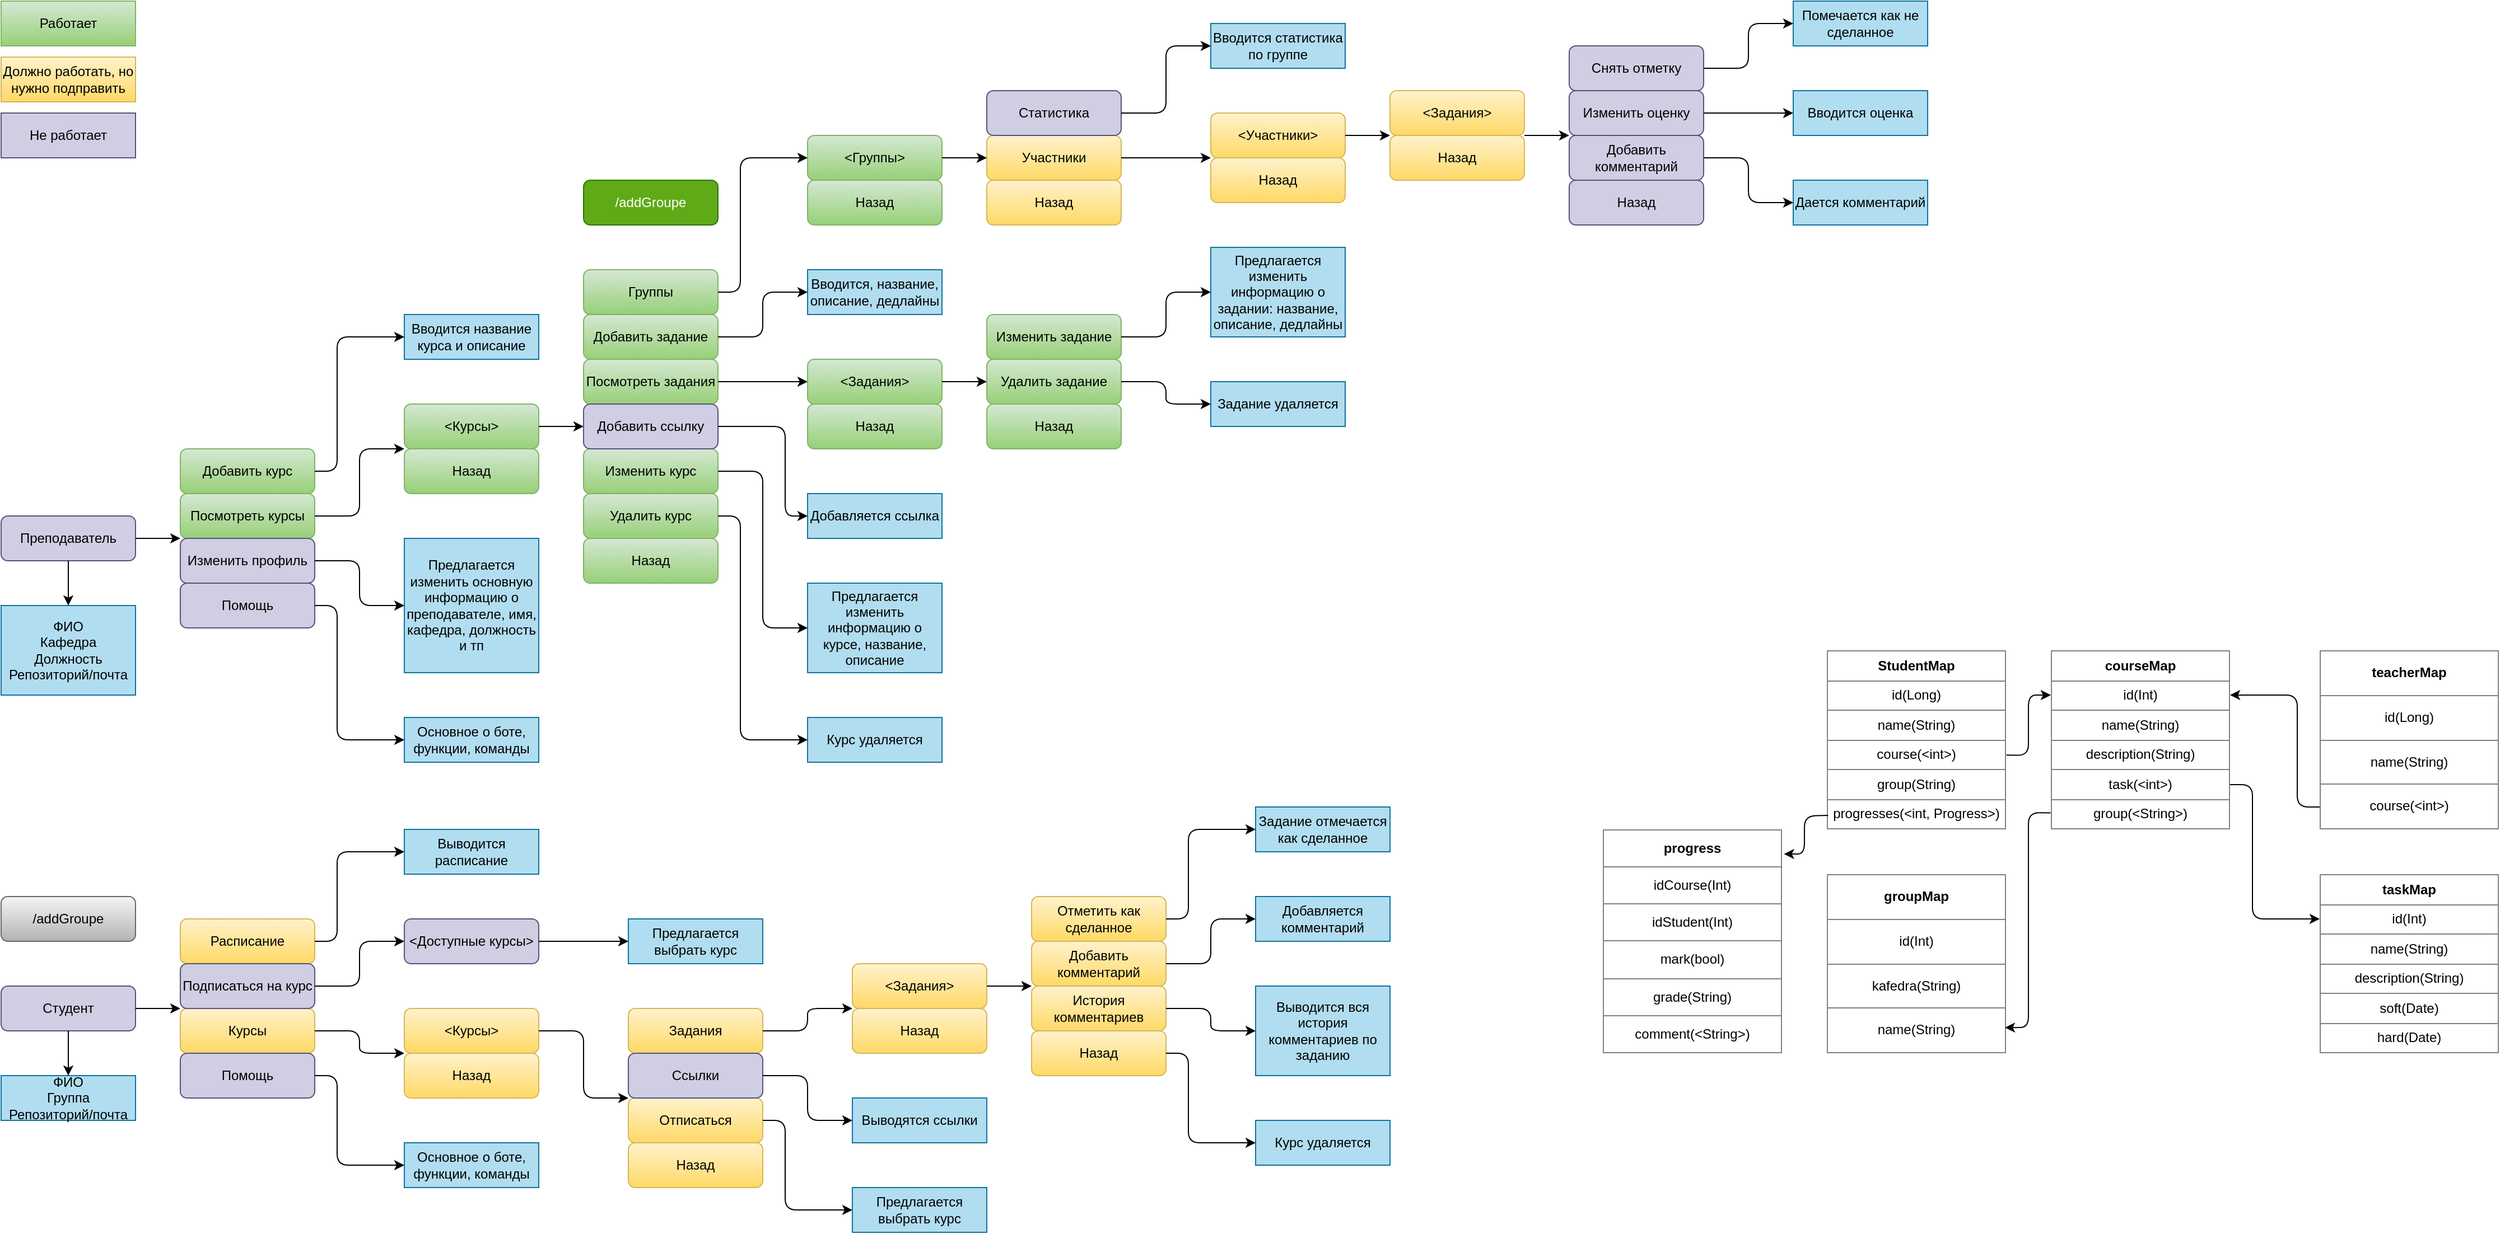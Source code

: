 <mxfile version="13.1.1" type="github"><diagram id="kApVIZ-VINCs0HzJEsBg" name="Page-1"><mxGraphModel dx="1422" dy="779" grid="1" gridSize="10" guides="1" tooltips="1" connect="1" arrows="1" fold="1" page="1" pageScale="1" pageWidth="2400" pageHeight="1200" math="0" shadow="0"><root><mxCell id="0"/><mxCell id="1" parent="0"/><mxCell id="56pcYlvd_Jjn_4akMyTI-1" value="Преподаватель" style="rounded=1;whiteSpace=wrap;html=1;fillColor=#d0cee2;strokeColor=#56517e;" parent="1" vertex="1"><mxGeometry x="40" y="500" width="120" height="40" as="geometry"/></mxCell><mxCell id="56pcYlvd_Jjn_4akMyTI-2" value="Добавить курс" style="rounded=1;whiteSpace=wrap;html=1;fillColor=#d5e8d4;strokeColor=#82b366;gradientColor=#97d077;" parent="1" vertex="1"><mxGeometry x="200" y="440" width="120" height="40" as="geometry"/></mxCell><mxCell id="56pcYlvd_Jjn_4akMyTI-3" value="Посмотреть курсы" style="rounded=1;whiteSpace=wrap;html=1;fillColor=#d5e8d4;strokeColor=#82b366;gradientColor=#97d077;" parent="1" vertex="1"><mxGeometry x="200" y="480" width="120" height="40" as="geometry"/></mxCell><mxCell id="56pcYlvd_Jjn_4akMyTI-4" value="Изменить профиль" style="rounded=1;whiteSpace=wrap;html=1;fillColor=#d0cee2;strokeColor=#56517e;" parent="1" vertex="1"><mxGeometry x="200" y="520" width="120" height="40" as="geometry"/></mxCell><mxCell id="56pcYlvd_Jjn_4akMyTI-5" value="Помощь" style="rounded=1;whiteSpace=wrap;html=1;fillColor=#d0cee2;strokeColor=#56517e;" parent="1" vertex="1"><mxGeometry x="200" y="560" width="120" height="40" as="geometry"/></mxCell><mxCell id="56pcYlvd_Jjn_4akMyTI-8" value="&amp;lt;Курсы&amp;gt;" style="rounded=1;whiteSpace=wrap;html=1;fontStyle=0;fillColor=#d5e8d4;strokeColor=#82b366;gradientColor=#97d077;" parent="1" vertex="1"><mxGeometry x="400" y="400" width="120" height="40" as="geometry"/></mxCell><mxCell id="56pcYlvd_Jjn_4akMyTI-10" value="Назад" style="rounded=1;whiteSpace=wrap;html=1;fillColor=#d5e8d4;strokeColor=#82b366;gradientColor=#97d077;" parent="1" vertex="1"><mxGeometry x="400" y="440" width="120" height="40" as="geometry"/></mxCell><mxCell id="56pcYlvd_Jjn_4akMyTI-11" value="Группы" style="rounded=1;whiteSpace=wrap;html=1;fillColor=#d5e8d4;strokeColor=#82b366;gradientColor=#97d077;" parent="1" vertex="1"><mxGeometry x="560" y="280" width="120" height="40" as="geometry"/></mxCell><mxCell id="56pcYlvd_Jjn_4akMyTI-13" value="Добавить задание" style="rounded=1;whiteSpace=wrap;html=1;fillColor=#d5e8d4;strokeColor=#82b366;gradientColor=#97d077;" parent="1" vertex="1"><mxGeometry x="560" y="320" width="120" height="40" as="geometry"/></mxCell><mxCell id="56pcYlvd_Jjn_4akMyTI-14" value="Посмотреть задания" style="rounded=1;whiteSpace=wrap;html=1;fillColor=#d5e8d4;strokeColor=#82b366;gradientColor=#97d077;" parent="1" vertex="1"><mxGeometry x="560" y="360" width="120" height="40" as="geometry"/></mxCell><mxCell id="56pcYlvd_Jjn_4akMyTI-15" value="Изменить курс" style="rounded=1;whiteSpace=wrap;html=1;fillColor=#d5e8d4;strokeColor=#82b366;gradientColor=#97d077;" parent="1" vertex="1"><mxGeometry x="560" y="440" width="120" height="40" as="geometry"/></mxCell><mxCell id="56pcYlvd_Jjn_4akMyTI-16" value="Удалить курс" style="rounded=1;whiteSpace=wrap;html=1;fillColor=#d5e8d4;strokeColor=#82b366;gradientColor=#97d077;" parent="1" vertex="1"><mxGeometry x="560" y="480" width="120" height="40" as="geometry"/></mxCell><mxCell id="56pcYlvd_Jjn_4akMyTI-17" value="Назад" style="rounded=1;whiteSpace=wrap;html=1;fillColor=#d5e8d4;strokeColor=#82b366;gradientColor=#97d077;" parent="1" vertex="1"><mxGeometry x="560" y="520" width="120" height="40" as="geometry"/></mxCell><mxCell id="56pcYlvd_Jjn_4akMyTI-18" value="Вводится название курса и описание" style="rounded=0;whiteSpace=wrap;html=1;fillColor=#b1ddf0;strokeColor=#10739e;" parent="1" vertex="1"><mxGeometry x="400" y="320" width="120" height="40" as="geometry"/></mxCell><mxCell id="56pcYlvd_Jjn_4akMyTI-20" value="Предлагается изменить основную информацию о преподавателе, имя, кафедра, должность и тп" style="rounded=0;whiteSpace=wrap;html=1;fillColor=#b1ddf0;strokeColor=#10739e;" parent="1" vertex="1"><mxGeometry x="400" y="520" width="120" height="120" as="geometry"/></mxCell><mxCell id="56pcYlvd_Jjn_4akMyTI-21" value="Основное о боте, функции, команды" style="rounded=0;whiteSpace=wrap;html=1;fillColor=#b1ddf0;strokeColor=#10739e;" parent="1" vertex="1"><mxGeometry x="400" y="680" width="120" height="40" as="geometry"/></mxCell><mxCell id="56pcYlvd_Jjn_4akMyTI-22" value="" style="endArrow=classic;html=1;exitX=1;exitY=0.5;exitDx=0;exitDy=0;" parent="1" source="56pcYlvd_Jjn_4akMyTI-1" edge="1"><mxGeometry width="50" height="50" relative="1" as="geometry"><mxPoint x="470" y="510" as="sourcePoint"/><mxPoint x="200" y="520" as="targetPoint"/></mxGeometry></mxCell><mxCell id="56pcYlvd_Jjn_4akMyTI-23" value="" style="endArrow=classic;html=1;exitX=1;exitY=0.5;exitDx=0;exitDy=0;entryX=0;entryY=0.5;entryDx=0;entryDy=0;" parent="1" source="56pcYlvd_Jjn_4akMyTI-2" target="56pcYlvd_Jjn_4akMyTI-18" edge="1"><mxGeometry width="50" height="50" relative="1" as="geometry"><mxPoint x="430" y="510" as="sourcePoint"/><mxPoint x="480" y="460" as="targetPoint"/><Array as="points"><mxPoint x="340" y="460"/><mxPoint x="340" y="340"/></Array></mxGeometry></mxCell><mxCell id="56pcYlvd_Jjn_4akMyTI-24" value="" style="endArrow=classic;html=1;exitX=1;exitY=0.5;exitDx=0;exitDy=0;entryX=0;entryY=0;entryDx=0;entryDy=0;" parent="1" source="56pcYlvd_Jjn_4akMyTI-3" target="56pcYlvd_Jjn_4akMyTI-10" edge="1"><mxGeometry width="50" height="50" relative="1" as="geometry"><mxPoint x="430" y="510" as="sourcePoint"/><mxPoint x="380" y="440" as="targetPoint"/><Array as="points"><mxPoint x="360" y="500"/><mxPoint x="360" y="440"/></Array></mxGeometry></mxCell><mxCell id="56pcYlvd_Jjn_4akMyTI-25" value="" style="endArrow=classic;html=1;exitX=1;exitY=0.5;exitDx=0;exitDy=0;entryX=0;entryY=0.5;entryDx=0;entryDy=0;" parent="1" source="56pcYlvd_Jjn_4akMyTI-4" target="56pcYlvd_Jjn_4akMyTI-20" edge="1"><mxGeometry width="50" height="50" relative="1" as="geometry"><mxPoint x="430" y="510" as="sourcePoint"/><mxPoint x="380" y="580" as="targetPoint"/><Array as="points"><mxPoint x="360" y="540"/><mxPoint x="360" y="580"/></Array></mxGeometry></mxCell><mxCell id="56pcYlvd_Jjn_4akMyTI-26" value="" style="endArrow=classic;html=1;exitX=1;exitY=0.5;exitDx=0;exitDy=0;entryX=0;entryY=0.5;entryDx=0;entryDy=0;" parent="1" source="56pcYlvd_Jjn_4akMyTI-5" target="56pcYlvd_Jjn_4akMyTI-21" edge="1"><mxGeometry width="50" height="50" relative="1" as="geometry"><mxPoint x="430" y="510" as="sourcePoint"/><mxPoint x="480" y="460" as="targetPoint"/><Array as="points"><mxPoint x="340" y="580"/><mxPoint x="340" y="700"/></Array></mxGeometry></mxCell><mxCell id="56pcYlvd_Jjn_4akMyTI-28" value="&amp;lt;Группы&amp;gt;" style="rounded=1;whiteSpace=wrap;html=1;fillColor=#d5e8d4;strokeColor=#82b366;gradientColor=#97d077;" parent="1" vertex="1"><mxGeometry x="760" y="160" width="120" height="40" as="geometry"/></mxCell><mxCell id="56pcYlvd_Jjn_4akMyTI-29" value="Назад" style="rounded=1;whiteSpace=wrap;html=1;fillColor=#d5e8d4;strokeColor=#82b366;gradientColor=#97d077;" parent="1" vertex="1"><mxGeometry x="760" y="200" width="120" height="40" as="geometry"/></mxCell><mxCell id="56pcYlvd_Jjn_4akMyTI-30" value="Вводится, название, описание, дедлайны" style="rounded=0;whiteSpace=wrap;html=1;fillColor=#b1ddf0;strokeColor=#10739e;" parent="1" vertex="1"><mxGeometry x="760" y="280" width="120" height="40" as="geometry"/></mxCell><mxCell id="56pcYlvd_Jjn_4akMyTI-31" value="&amp;lt;Задания&amp;gt;" style="rounded=1;whiteSpace=wrap;html=1;fillColor=#d5e8d4;strokeColor=#82b366;gradientColor=#97d077;" parent="1" vertex="1"><mxGeometry x="760" y="360" width="120" height="40" as="geometry"/></mxCell><mxCell id="56pcYlvd_Jjn_4akMyTI-32" value="Назад" style="rounded=1;whiteSpace=wrap;html=1;fillColor=#d5e8d4;strokeColor=#82b366;gradientColor=#97d077;" parent="1" vertex="1"><mxGeometry x="760" y="400" width="120" height="40" as="geometry"/></mxCell><mxCell id="56pcYlvd_Jjn_4akMyTI-33" value="Предлагается изменить информацию о курсе, название, описание" style="rounded=0;whiteSpace=wrap;html=1;fillColor=#b1ddf0;strokeColor=#10739e;" parent="1" vertex="1"><mxGeometry x="760" y="560" width="120" height="80" as="geometry"/></mxCell><mxCell id="56pcYlvd_Jjn_4akMyTI-34" value="Курс удаляется" style="rounded=0;whiteSpace=wrap;html=1;fillColor=#b1ddf0;strokeColor=#10739e;" parent="1" vertex="1"><mxGeometry x="760" y="680" width="120" height="40" as="geometry"/></mxCell><mxCell id="56pcYlvd_Jjn_4akMyTI-35" value="" style="endArrow=classic;html=1;exitX=1;exitY=0.5;exitDx=0;exitDy=0;" parent="1" source="56pcYlvd_Jjn_4akMyTI-8" edge="1"><mxGeometry width="50" height="50" relative="1" as="geometry"><mxPoint x="560" y="550" as="sourcePoint"/><mxPoint x="560" y="420" as="targetPoint"/></mxGeometry></mxCell><mxCell id="56pcYlvd_Jjn_4akMyTI-37" value="Участники" style="rounded=1;whiteSpace=wrap;html=1;fillColor=#fff2cc;strokeColor=#d6b656;gradientColor=#ffd966;" parent="1" vertex="1"><mxGeometry x="920" y="160" width="120" height="40" as="geometry"/></mxCell><mxCell id="56pcYlvd_Jjn_4akMyTI-38" value="Назад" style="rounded=1;whiteSpace=wrap;html=1;fillColor=#fff2cc;strokeColor=#d6b656;gradientColor=#ffd966;" parent="1" vertex="1"><mxGeometry x="920" y="200" width="120" height="40" as="geometry"/></mxCell><mxCell id="56pcYlvd_Jjn_4akMyTI-39" value="Статистика" style="rounded=1;whiteSpace=wrap;html=1;fillColor=#d0cee2;strokeColor=#56517e;" parent="1" vertex="1"><mxGeometry x="920" y="120" width="120" height="40" as="geometry"/></mxCell><mxCell id="56pcYlvd_Jjn_4akMyTI-40" value="&amp;lt;Участники&amp;gt;" style="rounded=1;whiteSpace=wrap;html=1;fillColor=#fff2cc;strokeColor=#d6b656;gradientColor=#ffd966;" parent="1" vertex="1"><mxGeometry x="1120" y="140" width="120" height="40" as="geometry"/></mxCell><mxCell id="56pcYlvd_Jjn_4akMyTI-41" value="Назад" style="rounded=1;whiteSpace=wrap;html=1;fillColor=#fff2cc;strokeColor=#d6b656;gradientColor=#ffd966;" parent="1" vertex="1"><mxGeometry x="1120" y="180" width="120" height="40" as="geometry"/></mxCell><mxCell id="56pcYlvd_Jjn_4akMyTI-42" value="&amp;lt;Задания&amp;gt;" style="rounded=1;whiteSpace=wrap;html=1;fillColor=#fff2cc;strokeColor=#d6b656;gradientColor=#ffd966;" parent="1" vertex="1"><mxGeometry x="1280" y="120" width="120" height="40" as="geometry"/></mxCell><mxCell id="56pcYlvd_Jjn_4akMyTI-43" value="Назад" style="rounded=1;whiteSpace=wrap;html=1;fillColor=#fff2cc;strokeColor=#d6b656;gradientColor=#ffd966;" parent="1" vertex="1"><mxGeometry x="1280" y="160" width="120" height="40" as="geometry"/></mxCell><mxCell id="56pcYlvd_Jjn_4akMyTI-44" value="Изменить оценку" style="rounded=1;whiteSpace=wrap;html=1;fillColor=#d0cee2;strokeColor=#56517e;" parent="1" vertex="1"><mxGeometry x="1440" y="120" width="120" height="40" as="geometry"/></mxCell><mxCell id="56pcYlvd_Jjn_4akMyTI-45" value="Назад" style="rounded=1;whiteSpace=wrap;html=1;fillColor=#d0cee2;strokeColor=#56517e;" parent="1" vertex="1"><mxGeometry x="1440" y="200" width="120" height="40" as="geometry"/></mxCell><mxCell id="56pcYlvd_Jjn_4akMyTI-46" value="Добавить комментарий" style="rounded=1;whiteSpace=wrap;html=1;fillColor=#d0cee2;strokeColor=#56517e;" parent="1" vertex="1"><mxGeometry x="1440" y="160" width="120" height="40" as="geometry"/></mxCell><mxCell id="56pcYlvd_Jjn_4akMyTI-47" value="Вводится статистика по группе" style="rounded=0;whiteSpace=wrap;html=1;fillColor=#b1ddf0;strokeColor=#10739e;" parent="1" vertex="1"><mxGeometry x="1120" y="60" width="120" height="40" as="geometry"/></mxCell><mxCell id="56pcYlvd_Jjn_4akMyTI-48" value="Вводится оценка" style="rounded=0;whiteSpace=wrap;html=1;fillColor=#b1ddf0;strokeColor=#10739e;" parent="1" vertex="1"><mxGeometry x="1640" y="120" width="120" height="40" as="geometry"/></mxCell><mxCell id="56pcYlvd_Jjn_4akMyTI-49" value="Дается комментарий" style="rounded=0;whiteSpace=wrap;html=1;fillColor=#b1ddf0;strokeColor=#10739e;" parent="1" vertex="1"><mxGeometry x="1640" y="200" width="120" height="40" as="geometry"/></mxCell><mxCell id="56pcYlvd_Jjn_4akMyTI-50" value="" style="endArrow=classic;html=1;exitX=1;exitY=0.5;exitDx=0;exitDy=0;entryX=0;entryY=0.5;entryDx=0;entryDy=0;" parent="1" source="56pcYlvd_Jjn_4akMyTI-28" target="56pcYlvd_Jjn_4akMyTI-37" edge="1"><mxGeometry width="50" height="50" relative="1" as="geometry"><mxPoint x="1120" y="400" as="sourcePoint"/><mxPoint x="1170" y="350" as="targetPoint"/></mxGeometry></mxCell><mxCell id="56pcYlvd_Jjn_4akMyTI-51" value="" style="endArrow=classic;html=1;exitX=1;exitY=0.5;exitDx=0;exitDy=0;entryX=0;entryY=0;entryDx=0;entryDy=0;" parent="1" source="56pcYlvd_Jjn_4akMyTI-37" target="56pcYlvd_Jjn_4akMyTI-41" edge="1"><mxGeometry width="50" height="50" relative="1" as="geometry"><mxPoint x="1120" y="320" as="sourcePoint"/><mxPoint x="1170" y="270" as="targetPoint"/></mxGeometry></mxCell><mxCell id="56pcYlvd_Jjn_4akMyTI-52" value="" style="endArrow=classic;html=1;exitX=1;exitY=0.5;exitDx=0;exitDy=0;entryX=0;entryY=0.5;entryDx=0;entryDy=0;" parent="1" source="56pcYlvd_Jjn_4akMyTI-39" target="56pcYlvd_Jjn_4akMyTI-47" edge="1"><mxGeometry width="50" height="50" relative="1" as="geometry"><mxPoint x="1130" y="330" as="sourcePoint"/><mxPoint x="1180" y="280" as="targetPoint"/><Array as="points"><mxPoint x="1080" y="140"/><mxPoint x="1080" y="80"/></Array></mxGeometry></mxCell><mxCell id="56pcYlvd_Jjn_4akMyTI-53" value="" style="endArrow=classic;html=1;exitX=1;exitY=0.5;exitDx=0;exitDy=0;entryX=0;entryY=0;entryDx=0;entryDy=0;" parent="1" source="56pcYlvd_Jjn_4akMyTI-40" target="56pcYlvd_Jjn_4akMyTI-43" edge="1"><mxGeometry width="50" height="50" relative="1" as="geometry"><mxPoint x="1140" y="340" as="sourcePoint"/><mxPoint x="1190" y="290" as="targetPoint"/></mxGeometry></mxCell><mxCell id="56pcYlvd_Jjn_4akMyTI-54" value="" style="endArrow=classic;html=1;entryX=0;entryY=0;entryDx=0;entryDy=0;exitX=1;exitY=0;exitDx=0;exitDy=0;" parent="1" source="56pcYlvd_Jjn_4akMyTI-43" target="56pcYlvd_Jjn_4akMyTI-46" edge="1"><mxGeometry width="50" height="50" relative="1" as="geometry"><mxPoint x="1150" y="350" as="sourcePoint"/><mxPoint x="1200" y="300" as="targetPoint"/></mxGeometry></mxCell><mxCell id="56pcYlvd_Jjn_4akMyTI-56" value="" style="endArrow=classic;html=1;entryX=0;entryY=0.5;entryDx=0;entryDy=0;exitX=1;exitY=0.5;exitDx=0;exitDy=0;" parent="1" source="56pcYlvd_Jjn_4akMyTI-46" target="56pcYlvd_Jjn_4akMyTI-49" edge="1"><mxGeometry width="50" height="50" relative="1" as="geometry"><mxPoint x="1170" y="390" as="sourcePoint"/><mxPoint x="1220" y="340" as="targetPoint"/><Array as="points"><mxPoint x="1600" y="180"/><mxPoint x="1600" y="220"/></Array></mxGeometry></mxCell><mxCell id="56pcYlvd_Jjn_4akMyTI-59" value="Изменить задание" style="rounded=1;whiteSpace=wrap;html=1;fillColor=#d5e8d4;strokeColor=#82b366;gradientColor=#97d077;" parent="1" vertex="1"><mxGeometry x="920" y="320" width="120" height="40" as="geometry"/></mxCell><mxCell id="56pcYlvd_Jjn_4akMyTI-60" value="Удалить задание" style="rounded=1;whiteSpace=wrap;html=1;fillColor=#d5e8d4;strokeColor=#82b366;gradientColor=#97d077;" parent="1" vertex="1"><mxGeometry x="920" y="360" width="120" height="40" as="geometry"/></mxCell><mxCell id="56pcYlvd_Jjn_4akMyTI-61" value="Назад" style="rounded=1;whiteSpace=wrap;html=1;fillColor=#d5e8d4;strokeColor=#82b366;gradientColor=#97d077;" parent="1" vertex="1"><mxGeometry x="920" y="400" width="120" height="40" as="geometry"/></mxCell><mxCell id="56pcYlvd_Jjn_4akMyTI-62" value="Предлагается изменить информацию о задании: название, описание, дедлайны" style="rounded=0;whiteSpace=wrap;html=1;fillColor=#b1ddf0;strokeColor=#10739e;" parent="1" vertex="1"><mxGeometry x="1120" y="260" width="120" height="80" as="geometry"/></mxCell><mxCell id="56pcYlvd_Jjn_4akMyTI-63" value="Задание удаляется" style="rounded=0;whiteSpace=wrap;html=1;fillColor=#b1ddf0;strokeColor=#10739e;" parent="1" vertex="1"><mxGeometry x="1120" y="380" width="120" height="40" as="geometry"/></mxCell><mxCell id="56pcYlvd_Jjn_4akMyTI-64" value="" style="endArrow=classic;html=1;exitX=1;exitY=0.5;exitDx=0;exitDy=0;entryX=0;entryY=0.5;entryDx=0;entryDy=0;" parent="1" source="56pcYlvd_Jjn_4akMyTI-11" target="56pcYlvd_Jjn_4akMyTI-28" edge="1"><mxGeometry width="50" height="50" relative="1" as="geometry"><mxPoint x="960" y="350" as="sourcePoint"/><mxPoint x="1010" y="300" as="targetPoint"/><Array as="points"><mxPoint x="700" y="300"/><mxPoint x="700" y="180"/></Array></mxGeometry></mxCell><mxCell id="56pcYlvd_Jjn_4akMyTI-65" value="" style="endArrow=classic;html=1;exitX=1;exitY=0.5;exitDx=0;exitDy=0;entryX=0;entryY=0.5;entryDx=0;entryDy=0;" parent="1" source="56pcYlvd_Jjn_4akMyTI-13" target="56pcYlvd_Jjn_4akMyTI-30" edge="1"><mxGeometry width="50" height="50" relative="1" as="geometry"><mxPoint x="960" y="350" as="sourcePoint"/><mxPoint x="1010" y="300" as="targetPoint"/><Array as="points"><mxPoint x="720" y="340"/><mxPoint x="720" y="300"/></Array></mxGeometry></mxCell><mxCell id="56pcYlvd_Jjn_4akMyTI-66" value="" style="endArrow=classic;html=1;exitX=1;exitY=0.5;exitDx=0;exitDy=0;entryX=0;entryY=0.5;entryDx=0;entryDy=0;" parent="1" source="56pcYlvd_Jjn_4akMyTI-14" target="56pcYlvd_Jjn_4akMyTI-31" edge="1"><mxGeometry width="50" height="50" relative="1" as="geometry"><mxPoint x="970" y="360" as="sourcePoint"/><mxPoint x="1020" y="310" as="targetPoint"/></mxGeometry></mxCell><mxCell id="56pcYlvd_Jjn_4akMyTI-67" value="" style="endArrow=classic;html=1;exitX=1;exitY=0.5;exitDx=0;exitDy=0;entryX=0;entryY=0.5;entryDx=0;entryDy=0;" parent="1" source="56pcYlvd_Jjn_4akMyTI-15" target="56pcYlvd_Jjn_4akMyTI-33" edge="1"><mxGeometry width="50" height="50" relative="1" as="geometry"><mxPoint x="980" y="450" as="sourcePoint"/><mxPoint x="1030" y="400" as="targetPoint"/><Array as="points"><mxPoint x="720" y="460"/><mxPoint x="720" y="600"/></Array></mxGeometry></mxCell><mxCell id="56pcYlvd_Jjn_4akMyTI-68" value="" style="endArrow=classic;html=1;exitX=1;exitY=0.5;exitDx=0;exitDy=0;entryX=0;entryY=0.5;entryDx=0;entryDy=0;" parent="1" source="56pcYlvd_Jjn_4akMyTI-16" target="56pcYlvd_Jjn_4akMyTI-34" edge="1"><mxGeometry width="50" height="50" relative="1" as="geometry"><mxPoint x="990" y="460" as="sourcePoint"/><mxPoint x="1040" y="410" as="targetPoint"/><Array as="points"><mxPoint x="700" y="500"/><mxPoint x="700" y="700"/></Array></mxGeometry></mxCell><mxCell id="56pcYlvd_Jjn_4akMyTI-69" value="" style="endArrow=classic;html=1;exitX=1;exitY=0.5;exitDx=0;exitDy=0;entryX=0;entryY=0.5;entryDx=0;entryDy=0;" parent="1" source="56pcYlvd_Jjn_4akMyTI-31" target="56pcYlvd_Jjn_4akMyTI-60" edge="1"><mxGeometry width="50" height="50" relative="1" as="geometry"><mxPoint x="1000" y="390" as="sourcePoint"/><mxPoint x="1050" y="340" as="targetPoint"/></mxGeometry></mxCell><mxCell id="56pcYlvd_Jjn_4akMyTI-70" value="" style="endArrow=classic;html=1;entryX=0;entryY=0.5;entryDx=0;entryDy=0;exitX=1;exitY=0.5;exitDx=0;exitDy=0;" parent="1" source="56pcYlvd_Jjn_4akMyTI-59" target="56pcYlvd_Jjn_4akMyTI-62" edge="1"><mxGeometry width="50" height="50" relative="1" as="geometry"><mxPoint x="1010" y="400" as="sourcePoint"/><mxPoint x="1060" y="350" as="targetPoint"/><Array as="points"><mxPoint x="1080" y="340"/><mxPoint x="1080" y="300"/></Array></mxGeometry></mxCell><mxCell id="56pcYlvd_Jjn_4akMyTI-71" value="" style="endArrow=classic;html=1;entryX=0;entryY=0.5;entryDx=0;entryDy=0;exitX=1;exitY=0.5;exitDx=0;exitDy=0;" parent="1" source="56pcYlvd_Jjn_4akMyTI-60" target="56pcYlvd_Jjn_4akMyTI-63" edge="1"><mxGeometry width="50" height="50" relative="1" as="geometry"><mxPoint x="1020" y="410" as="sourcePoint"/><mxPoint x="1070" y="360" as="targetPoint"/><Array as="points"><mxPoint x="1080" y="380"/><mxPoint x="1080" y="400"/></Array></mxGeometry></mxCell><mxCell id="56pcYlvd_Jjn_4akMyTI-72" value="Студент" style="rounded=1;whiteSpace=wrap;html=1;fillColor=#d0cee2;strokeColor=#56517e;" parent="1" vertex="1"><mxGeometry x="40" y="920" width="120" height="40" as="geometry"/></mxCell><mxCell id="56pcYlvd_Jjn_4akMyTI-76" value="Добавить ссылку" style="rounded=1;whiteSpace=wrap;html=1;fillColor=#d0cee2;strokeColor=#56517e;" parent="1" vertex="1"><mxGeometry x="560" y="400" width="120" height="40" as="geometry"/></mxCell><mxCell id="56pcYlvd_Jjn_4akMyTI-77" value="ФИО&lt;br&gt;Кафедра&lt;br&gt;Должность&lt;br&gt;Репозиторий/почта" style="rounded=0;whiteSpace=wrap;html=1;fillColor=#b1ddf0;strokeColor=#10739e;" parent="1" vertex="1"><mxGeometry x="40" y="580" width="120" height="80" as="geometry"/></mxCell><mxCell id="56pcYlvd_Jjn_4akMyTI-78" value="ФИО&lt;br&gt;Группа&lt;br&gt;Репозиторий/почта" style="rounded=0;whiteSpace=wrap;html=1;fillColor=#b1ddf0;strokeColor=#10739e;" parent="1" vertex="1"><mxGeometry x="40" y="1000" width="120" height="40" as="geometry"/></mxCell><mxCell id="56pcYlvd_Jjn_4akMyTI-79" value="" style="endArrow=classic;html=1;exitX=0.5;exitY=1;exitDx=0;exitDy=0;entryX=0.5;entryY=0;entryDx=0;entryDy=0;" parent="1" source="56pcYlvd_Jjn_4akMyTI-1" target="56pcYlvd_Jjn_4akMyTI-77" edge="1"><mxGeometry width="50" height="50" relative="1" as="geometry"><mxPoint x="170" y="530" as="sourcePoint"/><mxPoint x="210" y="530" as="targetPoint"/></mxGeometry></mxCell><mxCell id="56pcYlvd_Jjn_4akMyTI-80" value="" style="endArrow=classic;html=1;exitX=0.5;exitY=1;exitDx=0;exitDy=0;" parent="1" source="56pcYlvd_Jjn_4akMyTI-72" target="56pcYlvd_Jjn_4akMyTI-78" edge="1"><mxGeometry width="50" height="50" relative="1" as="geometry"><mxPoint x="70" y="820" as="sourcePoint"/><mxPoint x="160" y="820" as="targetPoint"/></mxGeometry></mxCell><mxCell id="56pcYlvd_Jjn_4akMyTI-81" value="Расписание" style="rounded=1;whiteSpace=wrap;html=1;fillColor=#fff2cc;strokeColor=#d6b656;gradientColor=#ffd966;" parent="1" vertex="1"><mxGeometry x="200" y="860" width="120" height="40" as="geometry"/></mxCell><mxCell id="56pcYlvd_Jjn_4akMyTI-82" value="Курсы" style="rounded=1;whiteSpace=wrap;html=1;fillColor=#fff2cc;strokeColor=#d6b656;gradientColor=#ffd966;" parent="1" vertex="1"><mxGeometry x="200" y="940" width="120" height="40" as="geometry"/></mxCell><mxCell id="56pcYlvd_Jjn_4akMyTI-83" value="Подписаться на курс" style="rounded=1;whiteSpace=wrap;html=1;fillColor=#d0cee2;strokeColor=#56517e;" parent="1" vertex="1"><mxGeometry x="200" y="900" width="120" height="40" as="geometry"/></mxCell><mxCell id="56pcYlvd_Jjn_4akMyTI-84" value="Помощь" style="rounded=1;whiteSpace=wrap;html=1;fillColor=#d0cee2;strokeColor=#56517e;" parent="1" vertex="1"><mxGeometry x="200" y="980" width="120" height="40" as="geometry"/></mxCell><mxCell id="56pcYlvd_Jjn_4akMyTI-86" value="Выводится расписание" style="rounded=0;whiteSpace=wrap;html=1;fillColor=#b1ddf0;strokeColor=#10739e;" parent="1" vertex="1"><mxGeometry x="400" y="780" width="120" height="40" as="geometry"/></mxCell><mxCell id="56pcYlvd_Jjn_4akMyTI-88" value="&amp;lt;Курсы&amp;gt;" style="rounded=1;whiteSpace=wrap;html=1;fontStyle=0;fillColor=#fff2cc;strokeColor=#d6b656;gradientColor=#ffd966;" parent="1" vertex="1"><mxGeometry x="400" y="940" width="120" height="40" as="geometry"/></mxCell><mxCell id="56pcYlvd_Jjn_4akMyTI-89" value="Назад" style="rounded=1;whiteSpace=wrap;html=1;fillColor=#fff2cc;strokeColor=#d6b656;gradientColor=#ffd966;" parent="1" vertex="1"><mxGeometry x="400" y="980" width="120" height="40" as="geometry"/></mxCell><mxCell id="56pcYlvd_Jjn_4akMyTI-90" value="Задания" style="rounded=1;whiteSpace=wrap;html=1;fontStyle=0;fillColor=#fff2cc;strokeColor=#d6b656;gradientColor=#ffd966;" parent="1" vertex="1"><mxGeometry x="600" y="940" width="120" height="40" as="geometry"/></mxCell><mxCell id="56pcYlvd_Jjn_4akMyTI-91" value="Отписаться" style="rounded=1;whiteSpace=wrap;html=1;fillColor=#fff2cc;strokeColor=#d6b656;gradientColor=#ffd966;" parent="1" vertex="1"><mxGeometry x="600" y="1020" width="120" height="40" as="geometry"/></mxCell><mxCell id="56pcYlvd_Jjn_4akMyTI-92" value="Назад" style="rounded=1;whiteSpace=wrap;html=1;fillColor=#fff2cc;strokeColor=#d6b656;gradientColor=#ffd966;" parent="1" vertex="1"><mxGeometry x="600" y="1060" width="120" height="40" as="geometry"/></mxCell><mxCell id="56pcYlvd_Jjn_4akMyTI-94" value="&amp;lt;Доступные курсы&amp;gt;" style="rounded=1;whiteSpace=wrap;html=1;fontStyle=0;fillColor=#d0cee2;strokeColor=#56517e;" parent="1" vertex="1"><mxGeometry x="400" y="860" width="120" height="40" as="geometry"/></mxCell><mxCell id="56pcYlvd_Jjn_4akMyTI-95" value="Ссылки" style="rounded=1;whiteSpace=wrap;html=1;fontStyle=0;fillColor=#d0cee2;strokeColor=#56517e;" parent="1" vertex="1"><mxGeometry x="600" y="980" width="120" height="40" as="geometry"/></mxCell><mxCell id="56pcYlvd_Jjn_4akMyTI-96" value="Предлагается выбрать курс" style="rounded=0;whiteSpace=wrap;html=1;fillColor=#b1ddf0;strokeColor=#10739e;" parent="1" vertex="1"><mxGeometry x="600" y="860" width="120" height="40" as="geometry"/></mxCell><mxCell id="56pcYlvd_Jjn_4akMyTI-97" value="Основное о боте, функции, команды" style="rounded=0;whiteSpace=wrap;html=1;fillColor=#b1ddf0;strokeColor=#10739e;" parent="1" vertex="1"><mxGeometry x="400" y="1060" width="120" height="40" as="geometry"/></mxCell><mxCell id="56pcYlvd_Jjn_4akMyTI-98" value="" style="endArrow=classic;html=1;exitX=1;exitY=0.5;exitDx=0;exitDy=0;" parent="1" source="56pcYlvd_Jjn_4akMyTI-72" edge="1"><mxGeometry width="50" height="50" relative="1" as="geometry"><mxPoint x="350" y="960" as="sourcePoint"/><mxPoint x="200" y="940" as="targetPoint"/></mxGeometry></mxCell><mxCell id="56pcYlvd_Jjn_4akMyTI-99" value="" style="endArrow=classic;html=1;exitX=1;exitY=0.5;exitDx=0;exitDy=0;entryX=0;entryY=0.5;entryDx=0;entryDy=0;" parent="1" source="56pcYlvd_Jjn_4akMyTI-81" target="56pcYlvd_Jjn_4akMyTI-86" edge="1"><mxGeometry width="50" height="50" relative="1" as="geometry"><mxPoint x="170" y="950" as="sourcePoint"/><mxPoint x="210" y="950" as="targetPoint"/><Array as="points"><mxPoint x="340" y="880"/><mxPoint x="340" y="800"/></Array></mxGeometry></mxCell><mxCell id="56pcYlvd_Jjn_4akMyTI-100" value="" style="endArrow=classic;html=1;exitX=1;exitY=0.5;exitDx=0;exitDy=0;entryX=0;entryY=0.5;entryDx=0;entryDy=0;" parent="1" source="56pcYlvd_Jjn_4akMyTI-83" target="56pcYlvd_Jjn_4akMyTI-94" edge="1"><mxGeometry width="50" height="50" relative="1" as="geometry"><mxPoint x="180" y="960" as="sourcePoint"/><mxPoint x="220" y="960" as="targetPoint"/><Array as="points"><mxPoint x="360" y="920"/><mxPoint x="360" y="880"/></Array></mxGeometry></mxCell><mxCell id="56pcYlvd_Jjn_4akMyTI-101" value="" style="endArrow=classic;html=1;exitX=1;exitY=0.5;exitDx=0;exitDy=0;entryX=0;entryY=0;entryDx=0;entryDy=0;" parent="1" source="56pcYlvd_Jjn_4akMyTI-82" target="56pcYlvd_Jjn_4akMyTI-89" edge="1"><mxGeometry width="50" height="50" relative="1" as="geometry"><mxPoint x="190" y="970" as="sourcePoint"/><mxPoint x="230" y="970" as="targetPoint"/><Array as="points"><mxPoint x="360" y="960"/><mxPoint x="360" y="980"/></Array></mxGeometry></mxCell><mxCell id="56pcYlvd_Jjn_4akMyTI-102" value="" style="endArrow=classic;html=1;exitX=1;exitY=0.5;exitDx=0;exitDy=0;entryX=0;entryY=0.5;entryDx=0;entryDy=0;" parent="1" source="56pcYlvd_Jjn_4akMyTI-84" target="56pcYlvd_Jjn_4akMyTI-97" edge="1"><mxGeometry width="50" height="50" relative="1" as="geometry"><mxPoint x="200" y="980" as="sourcePoint"/><mxPoint x="240" y="980" as="targetPoint"/><Array as="points"><mxPoint x="340" y="1000"/><mxPoint x="340" y="1080"/></Array></mxGeometry></mxCell><mxCell id="56pcYlvd_Jjn_4akMyTI-103" value="" style="endArrow=classic;html=1;exitX=1;exitY=0.5;exitDx=0;exitDy=0;entryX=0;entryY=0.5;entryDx=0;entryDy=0;" parent="1" source="56pcYlvd_Jjn_4akMyTI-94" target="56pcYlvd_Jjn_4akMyTI-96" edge="1"><mxGeometry width="50" height="50" relative="1" as="geometry"><mxPoint x="210" y="990" as="sourcePoint"/><mxPoint x="250" y="990" as="targetPoint"/></mxGeometry></mxCell><mxCell id="56pcYlvd_Jjn_4akMyTI-104" value="Выводятся ссылки" style="rounded=0;whiteSpace=wrap;html=1;fillColor=#b1ddf0;strokeColor=#10739e;" parent="1" vertex="1"><mxGeometry x="800" y="1020" width="120" height="40" as="geometry"/></mxCell><mxCell id="56pcYlvd_Jjn_4akMyTI-105" value="Предлагается выбрать курс" style="rounded=0;whiteSpace=wrap;html=1;fillColor=#b1ddf0;strokeColor=#10739e;" parent="1" vertex="1"><mxGeometry x="800" y="1100" width="120" height="40" as="geometry"/></mxCell><mxCell id="56pcYlvd_Jjn_4akMyTI-106" value="&amp;lt;Задания&amp;gt;" style="rounded=1;whiteSpace=wrap;html=1;fillColor=#fff2cc;strokeColor=#d6b656;gradientColor=#ffd966;" parent="1" vertex="1"><mxGeometry x="800" y="900" width="120" height="40" as="geometry"/></mxCell><mxCell id="56pcYlvd_Jjn_4akMyTI-107" value="Назад" style="rounded=1;whiteSpace=wrap;html=1;fillColor=#fff2cc;strokeColor=#d6b656;gradientColor=#ffd966;" parent="1" vertex="1"><mxGeometry x="800" y="940" width="120" height="40" as="geometry"/></mxCell><mxCell id="56pcYlvd_Jjn_4akMyTI-108" value="Добавить комментарий" style="rounded=1;whiteSpace=wrap;html=1;fillColor=#fff2cc;strokeColor=#d6b656;gradientColor=#ffd966;" parent="1" vertex="1"><mxGeometry x="960" y="880" width="120" height="40" as="geometry"/></mxCell><mxCell id="56pcYlvd_Jjn_4akMyTI-109" value="Назад" style="rounded=1;whiteSpace=wrap;html=1;fillColor=#fff2cc;strokeColor=#d6b656;gradientColor=#ffd966;" parent="1" vertex="1"><mxGeometry x="960" y="960" width="120" height="40" as="geometry"/></mxCell><mxCell id="56pcYlvd_Jjn_4akMyTI-110" value="Отметить как сделанное" style="rounded=1;whiteSpace=wrap;html=1;fillColor=#fff2cc;strokeColor=#d6b656;gradientColor=#ffd966;" parent="1" vertex="1"><mxGeometry x="960" y="840" width="120" height="40" as="geometry"/></mxCell><mxCell id="56pcYlvd_Jjn_4akMyTI-111" value="История комментариев" style="rounded=1;whiteSpace=wrap;html=1;fillColor=#fff2cc;strokeColor=#d6b656;gradientColor=#ffd966;" parent="1" vertex="1"><mxGeometry x="960" y="920" width="120" height="40" as="geometry"/></mxCell><mxCell id="56pcYlvd_Jjn_4akMyTI-112" value="" style="endArrow=classic;html=1;exitX=1;exitY=0.5;exitDx=0;exitDy=0;entryX=0;entryY=1;entryDx=0;entryDy=0;" parent="1" source="56pcYlvd_Jjn_4akMyTI-88" target="56pcYlvd_Jjn_4akMyTI-95" edge="1"><mxGeometry width="50" height="50" relative="1" as="geometry"><mxPoint x="610" y="990" as="sourcePoint"/><mxPoint x="660" y="940" as="targetPoint"/><Array as="points"><mxPoint x="560" y="960"/><mxPoint x="560" y="1020"/></Array></mxGeometry></mxCell><mxCell id="56pcYlvd_Jjn_4akMyTI-113" value="" style="endArrow=classic;html=1;entryX=0;entryY=0;entryDx=0;entryDy=0;" parent="1" target="56pcYlvd_Jjn_4akMyTI-107" edge="1"><mxGeometry width="50" height="50" relative="1" as="geometry"><mxPoint x="720" y="960" as="sourcePoint"/><mxPoint x="660" y="940" as="targetPoint"/><Array as="points"><mxPoint x="760" y="960"/><mxPoint x="760" y="940"/></Array></mxGeometry></mxCell><mxCell id="56pcYlvd_Jjn_4akMyTI-114" value="" style="endArrow=classic;html=1;exitX=1;exitY=0.5;exitDx=0;exitDy=0;entryX=0;entryY=0.5;entryDx=0;entryDy=0;" parent="1" source="56pcYlvd_Jjn_4akMyTI-95" target="56pcYlvd_Jjn_4akMyTI-104" edge="1"><mxGeometry width="50" height="50" relative="1" as="geometry"><mxPoint x="590" y="990" as="sourcePoint"/><mxPoint x="640" y="940" as="targetPoint"/><Array as="points"><mxPoint x="760" y="1000"/><mxPoint x="760" y="1040"/></Array></mxGeometry></mxCell><mxCell id="56pcYlvd_Jjn_4akMyTI-115" value="" style="endArrow=classic;html=1;entryX=0;entryY=0.5;entryDx=0;entryDy=0;exitX=1;exitY=0.5;exitDx=0;exitDy=0;" parent="1" source="56pcYlvd_Jjn_4akMyTI-91" target="56pcYlvd_Jjn_4akMyTI-105" edge="1"><mxGeometry width="50" height="50" relative="1" as="geometry"><mxPoint x="590" y="990" as="sourcePoint"/><mxPoint x="640" y="940" as="targetPoint"/><Array as="points"><mxPoint x="740" y="1040"/><mxPoint x="740" y="1120"/></Array></mxGeometry></mxCell><mxCell id="56pcYlvd_Jjn_4akMyTI-116" value="" style="endArrow=classic;html=1;entryX=0;entryY=1;entryDx=0;entryDy=0;exitX=1;exitY=0.5;exitDx=0;exitDy=0;" parent="1" source="56pcYlvd_Jjn_4akMyTI-106" target="56pcYlvd_Jjn_4akMyTI-108" edge="1"><mxGeometry width="50" height="50" relative="1" as="geometry"><mxPoint x="590" y="990" as="sourcePoint"/><mxPoint x="640" y="940" as="targetPoint"/></mxGeometry></mxCell><mxCell id="56pcYlvd_Jjn_4akMyTI-117" value="Задание отмечается как сделанное" style="rounded=0;whiteSpace=wrap;html=1;fillColor=#b1ddf0;strokeColor=#10739e;" parent="1" vertex="1"><mxGeometry x="1160" y="760" width="120" height="40" as="geometry"/></mxCell><mxCell id="56pcYlvd_Jjn_4akMyTI-118" value="Добавляется комментарий" style="rounded=0;whiteSpace=wrap;html=1;fillColor=#b1ddf0;strokeColor=#10739e;" parent="1" vertex="1"><mxGeometry x="1160" y="840" width="120" height="40" as="geometry"/></mxCell><mxCell id="56pcYlvd_Jjn_4akMyTI-119" value="Выводится вся история комментариев по заданию" style="rounded=0;whiteSpace=wrap;html=1;fillColor=#b1ddf0;strokeColor=#10739e;" parent="1" vertex="1"><mxGeometry x="1160" y="920" width="120" height="80" as="geometry"/></mxCell><mxCell id="56pcYlvd_Jjn_4akMyTI-120" value="Курс удаляется" style="rounded=0;whiteSpace=wrap;html=1;fillColor=#b1ddf0;strokeColor=#10739e;" parent="1" vertex="1"><mxGeometry x="1160" y="1040" width="120" height="40" as="geometry"/></mxCell><mxCell id="56pcYlvd_Jjn_4akMyTI-121" value="Снять отметку" style="rounded=1;whiteSpace=wrap;html=1;fillColor=#d0cee2;strokeColor=#56517e;" parent="1" vertex="1"><mxGeometry x="1440" y="80" width="120" height="40" as="geometry"/></mxCell><mxCell id="56pcYlvd_Jjn_4akMyTI-122" value="Помечается как не сделанное" style="rounded=0;whiteSpace=wrap;html=1;fillColor=#b1ddf0;strokeColor=#10739e;" parent="1" vertex="1"><mxGeometry x="1640" y="40" width="120" height="40" as="geometry"/></mxCell><mxCell id="56pcYlvd_Jjn_4akMyTI-123" value="" style="endArrow=classic;html=1;entryX=0;entryY=0.5;entryDx=0;entryDy=0;exitX=1;exitY=0.5;exitDx=0;exitDy=0;" parent="1" source="56pcYlvd_Jjn_4akMyTI-44" target="56pcYlvd_Jjn_4akMyTI-48" edge="1"><mxGeometry width="50" height="50" relative="1" as="geometry"><mxPoint x="1680" y="240" as="sourcePoint"/><mxPoint x="1730" y="190" as="targetPoint"/></mxGeometry></mxCell><mxCell id="56pcYlvd_Jjn_4akMyTI-124" value="" style="endArrow=classic;html=1;entryX=0;entryY=0.5;entryDx=0;entryDy=0;exitX=1;exitY=0.5;exitDx=0;exitDy=0;" parent="1" source="56pcYlvd_Jjn_4akMyTI-121" target="56pcYlvd_Jjn_4akMyTI-122" edge="1"><mxGeometry width="50" height="50" relative="1" as="geometry"><mxPoint x="1680" y="240" as="sourcePoint"/><mxPoint x="1730" y="190" as="targetPoint"/><Array as="points"><mxPoint x="1600" y="100"/><mxPoint x="1600" y="60"/></Array></mxGeometry></mxCell><mxCell id="56pcYlvd_Jjn_4akMyTI-125" value="" style="endArrow=classic;html=1;entryX=0;entryY=0.5;entryDx=0;entryDy=0;exitX=1;exitY=0.5;exitDx=0;exitDy=0;" parent="1" source="56pcYlvd_Jjn_4akMyTI-110" target="56pcYlvd_Jjn_4akMyTI-117" edge="1"><mxGeometry width="50" height="50" relative="1" as="geometry"><mxPoint x="1260" y="990" as="sourcePoint"/><mxPoint x="1310" y="940" as="targetPoint"/><Array as="points"><mxPoint x="1100" y="860"/><mxPoint x="1100" y="780"/></Array></mxGeometry></mxCell><mxCell id="56pcYlvd_Jjn_4akMyTI-126" value="" style="endArrow=classic;html=1;exitX=1;exitY=0.5;exitDx=0;exitDy=0;entryX=0;entryY=0.5;entryDx=0;entryDy=0;" parent="1" source="56pcYlvd_Jjn_4akMyTI-108" target="56pcYlvd_Jjn_4akMyTI-118" edge="1"><mxGeometry width="50" height="50" relative="1" as="geometry"><mxPoint x="1270" y="1000" as="sourcePoint"/><mxPoint x="1320" y="950" as="targetPoint"/><Array as="points"><mxPoint x="1120" y="900"/><mxPoint x="1120" y="860"/></Array></mxGeometry></mxCell><mxCell id="56pcYlvd_Jjn_4akMyTI-127" value="" style="endArrow=classic;html=1;exitX=1;exitY=0.5;exitDx=0;exitDy=0;entryX=0;entryY=0.5;entryDx=0;entryDy=0;" parent="1" source="56pcYlvd_Jjn_4akMyTI-111" target="56pcYlvd_Jjn_4akMyTI-119" edge="1"><mxGeometry width="50" height="50" relative="1" as="geometry"><mxPoint x="1280" y="1010" as="sourcePoint"/><mxPoint x="1330" y="960" as="targetPoint"/><Array as="points"><mxPoint x="1120" y="940"/><mxPoint x="1120" y="960"/></Array></mxGeometry></mxCell><mxCell id="56pcYlvd_Jjn_4akMyTI-128" value="" style="endArrow=classic;html=1;exitX=1;exitY=0.5;exitDx=0;exitDy=0;entryX=0;entryY=0.5;entryDx=0;entryDy=0;" parent="1" source="56pcYlvd_Jjn_4akMyTI-109" target="56pcYlvd_Jjn_4akMyTI-120" edge="1"><mxGeometry width="50" height="50" relative="1" as="geometry"><mxPoint x="1290" y="1020" as="sourcePoint"/><mxPoint x="1340" y="970" as="targetPoint"/><Array as="points"><mxPoint x="1100" y="980"/><mxPoint x="1100" y="1060"/></Array></mxGeometry></mxCell><mxCell id="56pcYlvd_Jjn_4akMyTI-129" value="Добавляется ссылка" style="rounded=0;whiteSpace=wrap;html=1;fillColor=#b1ddf0;strokeColor=#10739e;" parent="1" vertex="1"><mxGeometry x="760" y="480" width="120" height="40" as="geometry"/></mxCell><mxCell id="56pcYlvd_Jjn_4akMyTI-130" value="" style="endArrow=classic;html=1;entryX=0;entryY=0.5;entryDx=0;entryDy=0;exitX=1;exitY=0.5;exitDx=0;exitDy=0;" parent="1" source="56pcYlvd_Jjn_4akMyTI-76" target="56pcYlvd_Jjn_4akMyTI-129" edge="1"><mxGeometry width="50" height="50" relative="1" as="geometry"><mxPoint x="690" y="570" as="sourcePoint"/><mxPoint x="740" y="520" as="targetPoint"/><Array as="points"><mxPoint x="740" y="420"/><mxPoint x="740" y="500"/></Array></mxGeometry></mxCell><mxCell id="nqxC7ij51S6-aFG2_-bZ-1" value="/addGroupe" style="rounded=1;whiteSpace=wrap;html=1;fillColor=#60a917;strokeColor=#2D7600;fontColor=#ffffff;" parent="1" vertex="1"><mxGeometry x="560" y="200" width="120" height="40" as="geometry"/></mxCell><mxCell id="P24UA4-eekCtClfzkqvG-1" value="/addGroupe" style="rounded=1;whiteSpace=wrap;html=1;gradientColor=#b3b3b3;fillColor=#f5f5f5;strokeColor=#666666;" parent="1" vertex="1"><mxGeometry x="40" y="840" width="120" height="40" as="geometry"/></mxCell><mxCell id="P24UA4-eekCtClfzkqvG-2" value="Работает" style="rounded=0;whiteSpace=wrap;html=1;gradientColor=#97d077;fillColor=#d5e8d4;strokeColor=#82b366;" parent="1" vertex="1"><mxGeometry x="40" y="40" width="120" height="40" as="geometry"/></mxCell><mxCell id="P24UA4-eekCtClfzkqvG-3" value="Должно работать, но нужно подправить" style="rounded=0;whiteSpace=wrap;html=1;gradientColor=#ffd966;fillColor=#fff2cc;strokeColor=#d6b656;" parent="1" vertex="1"><mxGeometry x="40" y="90" width="120" height="40" as="geometry"/></mxCell><mxCell id="P24UA4-eekCtClfzkqvG-4" value="Не работает" style="rounded=0;whiteSpace=wrap;html=1;fillColor=#d0cee2;strokeColor=#56517e;" parent="1" vertex="1"><mxGeometry x="40" y="140" width="120" height="40" as="geometry"/></mxCell><mxCell id="P24UA4-eekCtClfzkqvG-24" value="&lt;table border=&quot;1&quot; width=&quot;100%&quot; cellpadding=&quot;4&quot; style=&quot;width: 100% ; height: 100% ; border-collapse: collapse&quot;&gt;&lt;tbody&gt;&lt;tr&gt;&lt;th align=&quot;center&quot;&gt;&lt;b style=&quot;white-space: normal&quot;&gt;teacherMap&lt;/b&gt;&lt;br&gt;&lt;/th&gt;&lt;/tr&gt;&lt;tr&gt;&lt;td align=&quot;center&quot;&gt;&lt;div style=&quot;white-space: normal&quot;&gt;id(Long)&lt;/div&gt;&lt;/td&gt;&lt;/tr&gt;&lt;tr&gt;&lt;td align=&quot;center&quot;&gt;&lt;div style=&quot;white-space: normal&quot;&gt;&lt;div&gt;name(String)&lt;/div&gt;&lt;/div&gt;&lt;/td&gt;&lt;/tr&gt;&lt;tr&gt;&lt;td&gt;&lt;span style=&quot;white-space: normal&quot;&gt;course(&amp;lt;int&amp;gt;)&lt;/span&gt;&lt;br&gt;&lt;/td&gt;&lt;/tr&gt;&lt;/tbody&gt;&lt;/table&gt;" style="text;html=1;strokeColor=none;fillColor=none;overflow=fill;align=center;" parent="1" vertex="1"><mxGeometry x="2110" y="620" width="160" height="160" as="geometry"/></mxCell><mxCell id="P24UA4-eekCtClfzkqvG-26" value="&lt;table border=&quot;1&quot; width=&quot;100%&quot; cellpadding=&quot;4&quot; style=&quot;width: 100% ; height: 100% ; border-collapse: collapse&quot;&gt;&lt;tbody&gt;&lt;tr&gt;&lt;th align=&quot;center&quot;&gt;&lt;b style=&quot;white-space: normal&quot;&gt;StudentMap&lt;/b&gt;&lt;/th&gt;&lt;/tr&gt;&lt;tr&gt;&lt;td align=&quot;center&quot;&gt;&lt;div style=&quot;white-space: normal&quot;&gt;id(Long)&lt;/div&gt;&lt;/td&gt;&lt;/tr&gt;&lt;tr&gt;&lt;td align=&quot;center&quot;&gt;&lt;div style=&quot;white-space: normal&quot;&gt;&lt;div&gt;name(String)&lt;/div&gt;&lt;/div&gt;&lt;/td&gt;&lt;/tr&gt;&lt;tr&gt;&lt;td&gt;&lt;div style=&quot;white-space: normal&quot;&gt;&lt;span&gt;course(&amp;lt;int&amp;gt;)&lt;/span&gt;&lt;br&gt;&lt;/div&gt;&lt;/td&gt;&lt;/tr&gt;&lt;tr&gt;&lt;td&gt;&lt;span style=&quot;white-space: normal&quot;&gt;group(String)&lt;/span&gt;&lt;/td&gt;&lt;/tr&gt;&lt;tr&gt;&lt;td&gt;&lt;span style=&quot;white-space: normal&quot;&gt;progresses(&amp;lt;int, Progress&amp;gt;)&lt;/span&gt;&lt;br&gt;&lt;/td&gt;&lt;/tr&gt;&lt;/tbody&gt;&lt;/table&gt;" style="text;html=1;strokeColor=none;fillColor=none;overflow=fill;align=center;" parent="1" vertex="1"><mxGeometry x="1670" y="620" width="160" height="160" as="geometry"/></mxCell><mxCell id="P24UA4-eekCtClfzkqvG-27" value="&lt;table border=&quot;1&quot; width=&quot;100%&quot; cellpadding=&quot;4&quot; style=&quot;width: 100% ; height: 100% ; border-collapse: collapse&quot;&gt;&lt;tbody&gt;&lt;tr&gt;&lt;th align=&quot;center&quot;&gt;&lt;b style=&quot;white-space: normal&quot;&gt;courseMap&lt;/b&gt;&lt;br&gt;&lt;/th&gt;&lt;/tr&gt;&lt;tr&gt;&lt;td align=&quot;center&quot;&gt;&lt;div style=&quot;white-space: normal&quot;&gt;id(Int)&lt;/div&gt;&lt;/td&gt;&lt;/tr&gt;&lt;tr&gt;&lt;td align=&quot;center&quot;&gt;&lt;div style=&quot;white-space: normal&quot;&gt;&lt;div&gt;name(String)&lt;/div&gt;&lt;/div&gt;&lt;/td&gt;&lt;/tr&gt;&lt;tr&gt;&lt;td&gt;&lt;div style=&quot;white-space: normal&quot;&gt;&lt;span style=&quot;white-space: nowrap&quot;&gt;description(String)&lt;/span&gt;&lt;/div&gt;&lt;/td&gt;&lt;/tr&gt;&lt;tr&gt;&lt;td&gt;&lt;span style=&quot;white-space: normal&quot;&gt;task(&amp;lt;int&amp;gt;)&lt;/span&gt;&lt;br style=&quot;white-space: normal&quot;&gt;&lt;/td&gt;&lt;/tr&gt;&lt;tr&gt;&lt;td&gt;&lt;span style=&quot;white-space: normal&quot;&gt;group(&amp;lt;String&amp;gt;)&lt;/span&gt;&lt;br&gt;&lt;/td&gt;&lt;/tr&gt;&lt;/tbody&gt;&lt;/table&gt;" style="text;html=1;strokeColor=none;fillColor=none;overflow=fill;align=center;" parent="1" vertex="1"><mxGeometry x="1870" y="620" width="160" height="160" as="geometry"/></mxCell><mxCell id="P24UA4-eekCtClfzkqvG-28" value="&lt;table border=&quot;1&quot; width=&quot;100%&quot; cellpadding=&quot;4&quot; style=&quot;width: 100% ; height: 100% ; border-collapse: collapse&quot;&gt;&lt;tbody&gt;&lt;tr&gt;&lt;th align=&quot;center&quot;&gt;&lt;b style=&quot;white-space: normal&quot;&gt;taskMap&lt;/b&gt;&lt;br&gt;&lt;/th&gt;&lt;/tr&gt;&lt;tr&gt;&lt;td align=&quot;center&quot;&gt;&lt;div style=&quot;white-space: normal&quot;&gt;id(Int)&lt;/div&gt;&lt;/td&gt;&lt;/tr&gt;&lt;tr&gt;&lt;td align=&quot;center&quot;&gt;&lt;div style=&quot;white-space: normal&quot;&gt;&lt;div&gt;name(String)&lt;/div&gt;&lt;/div&gt;&lt;/td&gt;&lt;/tr&gt;&lt;tr&gt;&lt;td&gt;&lt;div style=&quot;white-space: normal&quot;&gt;&lt;span style=&quot;white-space: nowrap&quot;&gt;description(String)&lt;/span&gt;&lt;/div&gt;&lt;/td&gt;&lt;/tr&gt;&lt;tr&gt;&lt;td&gt;&lt;span style=&quot;white-space: normal&quot;&gt;soft(Date)&lt;/span&gt;&lt;br style=&quot;white-space: normal&quot;&gt;&lt;/td&gt;&lt;/tr&gt;&lt;tr&gt;&lt;td&gt;&lt;span style=&quot;white-space: normal&quot;&gt;hard(Date)&lt;/span&gt;&lt;br&gt;&lt;/td&gt;&lt;/tr&gt;&lt;/tbody&gt;&lt;/table&gt;" style="text;html=1;strokeColor=none;fillColor=none;overflow=fill;align=center;" parent="1" vertex="1"><mxGeometry x="2110" y="820" width="160" height="160" as="geometry"/></mxCell><mxCell id="P24UA4-eekCtClfzkqvG-32" value="&lt;table border=&quot;1&quot; width=&quot;100%&quot; cellpadding=&quot;4&quot; style=&quot;width: 100% ; height: 100% ; border-collapse: collapse&quot;&gt;&lt;tbody&gt;&lt;tr&gt;&lt;th align=&quot;center&quot;&gt;&lt;b style=&quot;white-space: normal&quot;&gt;progress&lt;/b&gt;&lt;br&gt;&lt;/th&gt;&lt;/tr&gt;&lt;tr&gt;&lt;td align=&quot;center&quot;&gt;&lt;div style=&quot;white-space: normal&quot;&gt;&lt;div&gt;idCourse(Int)&lt;/div&gt;&lt;/div&gt;&lt;/td&gt;&lt;/tr&gt;&lt;tr&gt;&lt;td&gt;&lt;div style=&quot;white-space: normal&quot;&gt;&lt;span style=&quot;white-space: nowrap&quot;&gt;idStudent(Int)&lt;/span&gt;&lt;/div&gt;&lt;/td&gt;&lt;/tr&gt;&lt;tr&gt;&lt;td&gt;&lt;span style=&quot;white-space: normal&quot;&gt;mark(bool)&lt;/span&gt;&lt;br style=&quot;white-space: normal&quot;&gt;&lt;/td&gt;&lt;/tr&gt;&lt;tr&gt;&lt;td&gt;&lt;span style=&quot;white-space: normal&quot;&gt;grade(String)&lt;/span&gt;&lt;br&gt;&lt;/td&gt;&lt;/tr&gt;&lt;tr&gt;&lt;td&gt;comment(&amp;lt;String&amp;gt;)&lt;/td&gt;&lt;/tr&gt;&lt;/tbody&gt;&lt;/table&gt;" style="text;html=1;strokeColor=none;fillColor=none;overflow=fill;align=center;" parent="1" vertex="1"><mxGeometry x="1470" y="780" width="160" height="200" as="geometry"/></mxCell><mxCell id="P24UA4-eekCtClfzkqvG-34" value="&lt;table border=&quot;1&quot; width=&quot;100%&quot; cellpadding=&quot;4&quot; style=&quot;width: 100% ; height: 100% ; border-collapse: collapse&quot;&gt;&lt;tbody&gt;&lt;tr&gt;&lt;th align=&quot;center&quot;&gt;&lt;b style=&quot;white-space: normal&quot;&gt;groupMap&lt;/b&gt;&lt;br&gt;&lt;/th&gt;&lt;/tr&gt;&lt;tr&gt;&lt;td align=&quot;center&quot;&gt;&lt;div style=&quot;white-space: normal&quot;&gt;id(Int)&lt;/div&gt;&lt;/td&gt;&lt;/tr&gt;&lt;tr&gt;&lt;td align=&quot;center&quot;&gt;&lt;div style=&quot;white-space: normal&quot;&gt;&lt;div&gt;kafedra(String)&lt;/div&gt;&lt;/div&gt;&lt;/td&gt;&lt;/tr&gt;&lt;tr&gt;&lt;td&gt;&lt;span style=&quot;white-space: normal&quot;&gt;name(&lt;/span&gt;String)&lt;span style=&quot;white-space: normal&quot;&gt;&lt;br&gt;&lt;/span&gt;&lt;/td&gt;&lt;/tr&gt;&lt;/tbody&gt;&lt;/table&gt;" style="text;html=1;strokeColor=none;fillColor=none;overflow=fill;align=center;" parent="1" vertex="1"><mxGeometry x="1670" y="820" width="160" height="160" as="geometry"/></mxCell><mxCell id="P24UA4-eekCtClfzkqvG-36" value="" style="endArrow=classic;html=1;entryX=0;entryY=0.25;entryDx=0;entryDy=0;exitX=1;exitY=0.75;exitDx=0;exitDy=0;" parent="1" source="P24UA4-eekCtClfzkqvG-27" target="P24UA4-eekCtClfzkqvG-28" edge="1"><mxGeometry width="50" height="50" relative="1" as="geometry"><mxPoint x="1920" y="845" as="sourcePoint"/><mxPoint x="1970" y="795" as="targetPoint"/><Array as="points"><mxPoint x="2050" y="740"/><mxPoint x="2050" y="860"/></Array></mxGeometry></mxCell><mxCell id="P24UA4-eekCtClfzkqvG-37" value="" style="endArrow=classic;html=1;exitX=-0.002;exitY=0.908;exitDx=0;exitDy=0;exitPerimeter=0;entryX=0.994;entryY=0.857;entryDx=0;entryDy=0;entryPerimeter=0;" parent="1" source="P24UA4-eekCtClfzkqvG-27" target="P24UA4-eekCtClfzkqvG-34" edge="1"><mxGeometry width="50" height="50" relative="1" as="geometry"><mxPoint x="1920" y="845" as="sourcePoint"/><mxPoint x="1970" y="795" as="targetPoint"/><Array as="points"><mxPoint x="1850" y="765"/><mxPoint x="1850" y="957"/></Array></mxGeometry></mxCell><mxCell id="P24UA4-eekCtClfzkqvG-39" value="" style="endArrow=classic;html=1;entryX=0;entryY=0.25;entryDx=0;entryDy=0;exitX=1.002;exitY=0.585;exitDx=0;exitDy=0;exitPerimeter=0;" parent="1" source="P24UA4-eekCtClfzkqvG-26" target="P24UA4-eekCtClfzkqvG-27" edge="1"><mxGeometry width="50" height="50" relative="1" as="geometry"><mxPoint x="1800" y="840" as="sourcePoint"/><mxPoint x="1850" y="790" as="targetPoint"/><Array as="points"><mxPoint x="1850" y="714"/><mxPoint x="1850" y="660"/></Array></mxGeometry></mxCell><mxCell id="P24UA4-eekCtClfzkqvG-41" value="" style="endArrow=classic;html=1;entryX=1;entryY=0.25;entryDx=0;entryDy=0;exitX=0;exitY=0.875;exitDx=0;exitDy=0;exitPerimeter=0;" parent="1" source="P24UA4-eekCtClfzkqvG-24" target="P24UA4-eekCtClfzkqvG-27" edge="1"><mxGeometry width="50" height="50" relative="1" as="geometry"><mxPoint x="1980" y="880" as="sourcePoint"/><mxPoint x="2030" y="830" as="targetPoint"/><Array as="points"><mxPoint x="2090" y="760"/><mxPoint x="2090" y="660"/></Array></mxGeometry></mxCell><mxCell id="P24UA4-eekCtClfzkqvG-43" value="" style="endArrow=classic;html=1;exitX=0.007;exitY=0.922;exitDx=0;exitDy=0;exitPerimeter=0;entryX=1.011;entryY=0.11;entryDx=0;entryDy=0;entryPerimeter=0;" parent="1" source="P24UA4-eekCtClfzkqvG-26" target="P24UA4-eekCtClfzkqvG-32" edge="1"><mxGeometry width="50" height="50" relative="1" as="geometry"><mxPoint x="1800" y="870" as="sourcePoint"/><mxPoint x="1850" y="820" as="targetPoint"/><Array as="points"><mxPoint x="1650" y="768"/><mxPoint x="1650" y="802"/></Array></mxGeometry></mxCell></root></mxGraphModel></diagram></mxfile>
